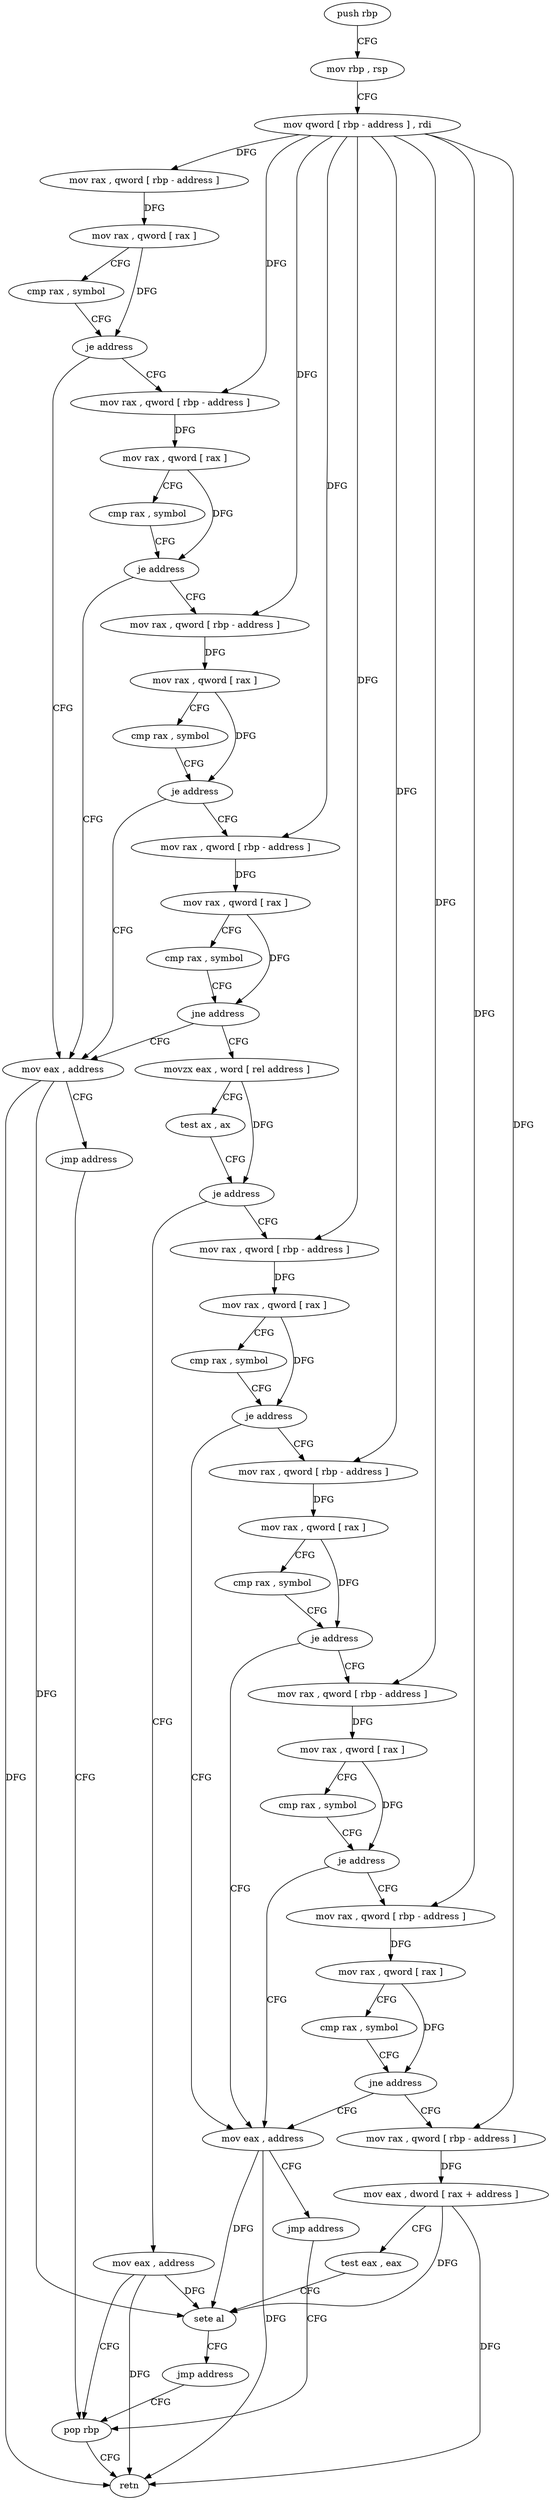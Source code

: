 digraph "func" {
"4226805" [label = "push rbp" ]
"4226806" [label = "mov rbp , rsp" ]
"4226809" [label = "mov qword [ rbp - address ] , rdi" ]
"4226813" [label = "mov rax , qword [ rbp - address ]" ]
"4226817" [label = "mov rax , qword [ rax ]" ]
"4226820" [label = "cmp rax , symbol" ]
"4226826" [label = "je address" ]
"4226873" [label = "mov eax , address" ]
"4226828" [label = "mov rax , qword [ rbp - address ]" ]
"4226878" [label = "jmp address" ]
"4226978" [label = "pop rbp" ]
"4226832" [label = "mov rax , qword [ rax ]" ]
"4226835" [label = "cmp rax , symbol" ]
"4226841" [label = "je address" ]
"4226843" [label = "mov rax , qword [ rbp - address ]" ]
"4226979" [label = "retn" ]
"4226847" [label = "mov rax , qword [ rax ]" ]
"4226850" [label = "cmp rax , symbol" ]
"4226856" [label = "je address" ]
"4226858" [label = "mov rax , qword [ rbp - address ]" ]
"4226862" [label = "mov rax , qword [ rax ]" ]
"4226865" [label = "cmp rax , symbol" ]
"4226871" [label = "jne address" ]
"4226880" [label = "movzx eax , word [ rel address ]" ]
"4226887" [label = "test ax , ax" ]
"4226890" [label = "je address" ]
"4226973" [label = "mov eax , address" ]
"4226892" [label = "mov rax , qword [ rbp - address ]" ]
"4226896" [label = "mov rax , qword [ rax ]" ]
"4226899" [label = "cmp rax , symbol" ]
"4226905" [label = "je address" ]
"4226952" [label = "mov eax , address" ]
"4226907" [label = "mov rax , qword [ rbp - address ]" ]
"4226957" [label = "jmp address" ]
"4226911" [label = "mov rax , qword [ rax ]" ]
"4226914" [label = "cmp rax , symbol" ]
"4226920" [label = "je address" ]
"4226922" [label = "mov rax , qword [ rbp - address ]" ]
"4226926" [label = "mov rax , qword [ rax ]" ]
"4226929" [label = "cmp rax , symbol" ]
"4226935" [label = "je address" ]
"4226937" [label = "mov rax , qword [ rbp - address ]" ]
"4226941" [label = "mov rax , qword [ rax ]" ]
"4226944" [label = "cmp rax , symbol" ]
"4226950" [label = "jne address" ]
"4226959" [label = "mov rax , qword [ rbp - address ]" ]
"4226963" [label = "mov eax , dword [ rax + address ]" ]
"4226966" [label = "test eax , eax" ]
"4226968" [label = "sete al" ]
"4226971" [label = "jmp address" ]
"4226805" -> "4226806" [ label = "CFG" ]
"4226806" -> "4226809" [ label = "CFG" ]
"4226809" -> "4226813" [ label = "DFG" ]
"4226809" -> "4226828" [ label = "DFG" ]
"4226809" -> "4226843" [ label = "DFG" ]
"4226809" -> "4226858" [ label = "DFG" ]
"4226809" -> "4226892" [ label = "DFG" ]
"4226809" -> "4226907" [ label = "DFG" ]
"4226809" -> "4226922" [ label = "DFG" ]
"4226809" -> "4226937" [ label = "DFG" ]
"4226809" -> "4226959" [ label = "DFG" ]
"4226813" -> "4226817" [ label = "DFG" ]
"4226817" -> "4226820" [ label = "CFG" ]
"4226817" -> "4226826" [ label = "DFG" ]
"4226820" -> "4226826" [ label = "CFG" ]
"4226826" -> "4226873" [ label = "CFG" ]
"4226826" -> "4226828" [ label = "CFG" ]
"4226873" -> "4226878" [ label = "CFG" ]
"4226873" -> "4226979" [ label = "DFG" ]
"4226873" -> "4226968" [ label = "DFG" ]
"4226828" -> "4226832" [ label = "DFG" ]
"4226878" -> "4226978" [ label = "CFG" ]
"4226978" -> "4226979" [ label = "CFG" ]
"4226832" -> "4226835" [ label = "CFG" ]
"4226832" -> "4226841" [ label = "DFG" ]
"4226835" -> "4226841" [ label = "CFG" ]
"4226841" -> "4226873" [ label = "CFG" ]
"4226841" -> "4226843" [ label = "CFG" ]
"4226843" -> "4226847" [ label = "DFG" ]
"4226847" -> "4226850" [ label = "CFG" ]
"4226847" -> "4226856" [ label = "DFG" ]
"4226850" -> "4226856" [ label = "CFG" ]
"4226856" -> "4226873" [ label = "CFG" ]
"4226856" -> "4226858" [ label = "CFG" ]
"4226858" -> "4226862" [ label = "DFG" ]
"4226862" -> "4226865" [ label = "CFG" ]
"4226862" -> "4226871" [ label = "DFG" ]
"4226865" -> "4226871" [ label = "CFG" ]
"4226871" -> "4226880" [ label = "CFG" ]
"4226871" -> "4226873" [ label = "CFG" ]
"4226880" -> "4226887" [ label = "CFG" ]
"4226880" -> "4226890" [ label = "DFG" ]
"4226887" -> "4226890" [ label = "CFG" ]
"4226890" -> "4226973" [ label = "CFG" ]
"4226890" -> "4226892" [ label = "CFG" ]
"4226973" -> "4226978" [ label = "CFG" ]
"4226973" -> "4226979" [ label = "DFG" ]
"4226973" -> "4226968" [ label = "DFG" ]
"4226892" -> "4226896" [ label = "DFG" ]
"4226896" -> "4226899" [ label = "CFG" ]
"4226896" -> "4226905" [ label = "DFG" ]
"4226899" -> "4226905" [ label = "CFG" ]
"4226905" -> "4226952" [ label = "CFG" ]
"4226905" -> "4226907" [ label = "CFG" ]
"4226952" -> "4226957" [ label = "CFG" ]
"4226952" -> "4226979" [ label = "DFG" ]
"4226952" -> "4226968" [ label = "DFG" ]
"4226907" -> "4226911" [ label = "DFG" ]
"4226957" -> "4226978" [ label = "CFG" ]
"4226911" -> "4226914" [ label = "CFG" ]
"4226911" -> "4226920" [ label = "DFG" ]
"4226914" -> "4226920" [ label = "CFG" ]
"4226920" -> "4226952" [ label = "CFG" ]
"4226920" -> "4226922" [ label = "CFG" ]
"4226922" -> "4226926" [ label = "DFG" ]
"4226926" -> "4226929" [ label = "CFG" ]
"4226926" -> "4226935" [ label = "DFG" ]
"4226929" -> "4226935" [ label = "CFG" ]
"4226935" -> "4226952" [ label = "CFG" ]
"4226935" -> "4226937" [ label = "CFG" ]
"4226937" -> "4226941" [ label = "DFG" ]
"4226941" -> "4226944" [ label = "CFG" ]
"4226941" -> "4226950" [ label = "DFG" ]
"4226944" -> "4226950" [ label = "CFG" ]
"4226950" -> "4226959" [ label = "CFG" ]
"4226950" -> "4226952" [ label = "CFG" ]
"4226959" -> "4226963" [ label = "DFG" ]
"4226963" -> "4226966" [ label = "CFG" ]
"4226963" -> "4226979" [ label = "DFG" ]
"4226963" -> "4226968" [ label = "DFG" ]
"4226966" -> "4226968" [ label = "CFG" ]
"4226968" -> "4226971" [ label = "CFG" ]
"4226971" -> "4226978" [ label = "CFG" ]
}
